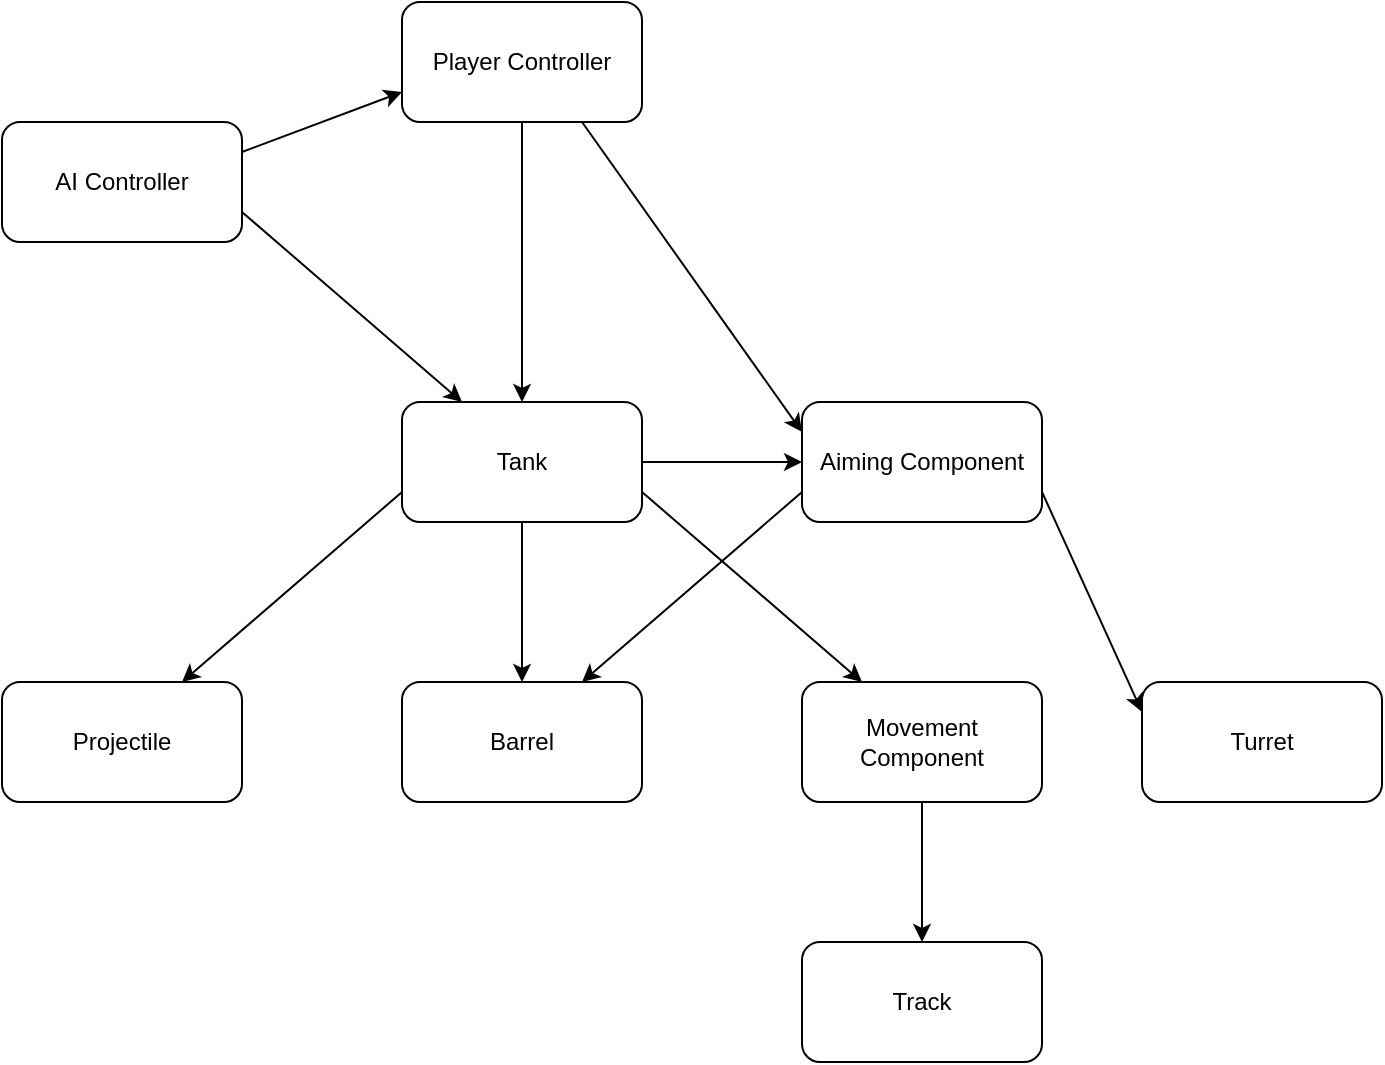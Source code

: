 <mxfile version="10.9.5" type="device"><diagram id="6JbMuInl7isHCElu3Mpj" name="Page-1"><mxGraphModel dx="1038" dy="609" grid="1" gridSize="10" guides="1" tooltips="1" connect="1" arrows="1" fold="1" page="1" pageScale="1" pageWidth="850" pageHeight="1100" math="0" shadow="0"><root><mxCell id="0"/><mxCell id="1" parent="0"/><mxCell id="vWf9A_dXBWj_63q4PX_x-16" value="" style="edgeStyle=orthogonalEdgeStyle;rounded=0;orthogonalLoop=1;jettySize=auto;html=1;" edge="1" parent="1" source="vWf9A_dXBWj_63q4PX_x-1" target="vWf9A_dXBWj_63q4PX_x-2"><mxGeometry relative="1" as="geometry"/></mxCell><mxCell id="vWf9A_dXBWj_63q4PX_x-1" value="Tank" style="rounded=1;whiteSpace=wrap;html=1;" vertex="1" parent="1"><mxGeometry x="330" y="210" width="120" height="60" as="geometry"/></mxCell><mxCell id="vWf9A_dXBWj_63q4PX_x-8" value="AI Controller" style="rounded=1;whiteSpace=wrap;html=1;" vertex="1" parent="1"><mxGeometry x="130" y="70" width="120" height="60" as="geometry"/></mxCell><mxCell id="vWf9A_dXBWj_63q4PX_x-6" value="Projectile" style="rounded=1;whiteSpace=wrap;html=1;" vertex="1" parent="1"><mxGeometry x="130" y="350" width="120" height="60" as="geometry"/></mxCell><mxCell id="vWf9A_dXBWj_63q4PX_x-4" value="Barrel" style="rounded=1;whiteSpace=wrap;html=1;" vertex="1" parent="1"><mxGeometry x="330" y="350" width="120" height="60" as="geometry"/></mxCell><mxCell id="vWf9A_dXBWj_63q4PX_x-2" value="Aiming Component" style="rounded=1;whiteSpace=wrap;html=1;" vertex="1" parent="1"><mxGeometry x="530" y="210" width="120" height="60" as="geometry"/></mxCell><mxCell id="vWf9A_dXBWj_63q4PX_x-26" value="" style="edgeStyle=orthogonalEdgeStyle;rounded=0;orthogonalLoop=1;jettySize=auto;html=1;" edge="1" parent="1" source="vWf9A_dXBWj_63q4PX_x-10" target="vWf9A_dXBWj_63q4PX_x-25"><mxGeometry relative="1" as="geometry"/></mxCell><mxCell id="vWf9A_dXBWj_63q4PX_x-10" value="Movement Component" style="rounded=1;whiteSpace=wrap;html=1;" vertex="1" parent="1"><mxGeometry x="530" y="350" width="120" height="60" as="geometry"/></mxCell><mxCell id="vWf9A_dXBWj_63q4PX_x-13" value="" style="endArrow=classic;html=1;entryX=0.75;entryY=0;entryDx=0;entryDy=0;exitX=0;exitY=0.75;exitDx=0;exitDy=0;" edge="1" parent="1" source="vWf9A_dXBWj_63q4PX_x-1" target="vWf9A_dXBWj_63q4PX_x-6"><mxGeometry width="50" height="50" relative="1" as="geometry"><mxPoint x="230" y="240" as="sourcePoint"/><mxPoint x="310" y="280" as="targetPoint"/></mxGeometry></mxCell><mxCell id="vWf9A_dXBWj_63q4PX_x-14" value="" style="endArrow=classic;html=1;exitX=0.5;exitY=1;exitDx=0;exitDy=0;entryX=0.5;entryY=0;entryDx=0;entryDy=0;" edge="1" parent="1" source="vWf9A_dXBWj_63q4PX_x-1" target="vWf9A_dXBWj_63q4PX_x-4"><mxGeometry width="50" height="50" relative="1" as="geometry"><mxPoint x="350" y="330" as="sourcePoint"/><mxPoint x="400" y="280" as="targetPoint"/></mxGeometry></mxCell><mxCell id="vWf9A_dXBWj_63q4PX_x-15" value="" style="endArrow=classic;html=1;exitX=1;exitY=0.75;exitDx=0;exitDy=0;entryX=0.25;entryY=0;entryDx=0;entryDy=0;" edge="1" parent="1" source="vWf9A_dXBWj_63q4PX_x-1" target="vWf9A_dXBWj_63q4PX_x-10"><mxGeometry width="50" height="50" relative="1" as="geometry"><mxPoint x="460" y="330" as="sourcePoint"/><mxPoint x="510" y="280" as="targetPoint"/></mxGeometry></mxCell><mxCell id="vWf9A_dXBWj_63q4PX_x-17" value="" style="endArrow=classic;html=1;entryX=0.25;entryY=0;entryDx=0;entryDy=0;exitX=1;exitY=0.75;exitDx=0;exitDy=0;" edge="1" parent="1" source="vWf9A_dXBWj_63q4PX_x-8" target="vWf9A_dXBWj_63q4PX_x-1"><mxGeometry width="50" height="50" relative="1" as="geometry"><mxPoint x="240" y="170" as="sourcePoint"/><mxPoint x="370" y="100" as="targetPoint"/></mxGeometry></mxCell><mxCell id="vWf9A_dXBWj_63q4PX_x-20" style="edgeStyle=orthogonalEdgeStyle;rounded=0;orthogonalLoop=1;jettySize=auto;html=1;exitX=0.5;exitY=1;exitDx=0;exitDy=0;entryX=0.5;entryY=0;entryDx=0;entryDy=0;" edge="1" parent="1" source="vWf9A_dXBWj_63q4PX_x-18" target="vWf9A_dXBWj_63q4PX_x-1"><mxGeometry relative="1" as="geometry"/></mxCell><mxCell id="vWf9A_dXBWj_63q4PX_x-18" value="Player Controller" style="rounded=1;whiteSpace=wrap;html=1;" vertex="1" parent="1"><mxGeometry x="330" y="10" width="120" height="60" as="geometry"/></mxCell><mxCell id="vWf9A_dXBWj_63q4PX_x-19" value="" style="endArrow=classic;html=1;exitX=1;exitY=0.25;exitDx=0;exitDy=0;entryX=0;entryY=0.75;entryDx=0;entryDy=0;" edge="1" parent="1" source="vWf9A_dXBWj_63q4PX_x-8" target="vWf9A_dXBWj_63q4PX_x-18"><mxGeometry width="50" height="50" relative="1" as="geometry"><mxPoint x="260" y="70" as="sourcePoint"/><mxPoint x="310" y="20" as="targetPoint"/></mxGeometry></mxCell><mxCell id="vWf9A_dXBWj_63q4PX_x-21" value="" style="endArrow=classic;html=1;exitX=0.75;exitY=1;exitDx=0;exitDy=0;entryX=0;entryY=0.25;entryDx=0;entryDy=0;" edge="1" parent="1" source="vWf9A_dXBWj_63q4PX_x-18" target="vWf9A_dXBWj_63q4PX_x-2"><mxGeometry width="50" height="50" relative="1" as="geometry"><mxPoint x="440" y="120" as="sourcePoint"/><mxPoint x="490" y="70" as="targetPoint"/></mxGeometry></mxCell><mxCell id="vWf9A_dXBWj_63q4PX_x-22" value="" style="endArrow=classic;html=1;exitX=0;exitY=0.75;exitDx=0;exitDy=0;entryX=0.75;entryY=0;entryDx=0;entryDy=0;" edge="1" parent="1" source="vWf9A_dXBWj_63q4PX_x-2" target="vWf9A_dXBWj_63q4PX_x-4"><mxGeometry width="50" height="50" relative="1" as="geometry"><mxPoint x="510" y="340" as="sourcePoint"/><mxPoint x="560" y="290" as="targetPoint"/></mxGeometry></mxCell><mxCell id="vWf9A_dXBWj_63q4PX_x-23" value="Turret" style="rounded=1;whiteSpace=wrap;html=1;" vertex="1" parent="1"><mxGeometry x="700" y="350" width="120" height="60" as="geometry"/></mxCell><mxCell id="vWf9A_dXBWj_63q4PX_x-24" value="" style="endArrow=classic;html=1;exitX=1;exitY=0.75;exitDx=0;exitDy=0;entryX=0;entryY=0.25;entryDx=0;entryDy=0;" edge="1" parent="1" source="vWf9A_dXBWj_63q4PX_x-2" target="vWf9A_dXBWj_63q4PX_x-23"><mxGeometry width="50" height="50" relative="1" as="geometry"><mxPoint x="720" y="220" as="sourcePoint"/><mxPoint x="770" y="170" as="targetPoint"/></mxGeometry></mxCell><mxCell id="vWf9A_dXBWj_63q4PX_x-25" value="Track" style="rounded=1;whiteSpace=wrap;html=1;" vertex="1" parent="1"><mxGeometry x="530" y="480" width="120" height="60" as="geometry"/></mxCell></root></mxGraphModel></diagram></mxfile>